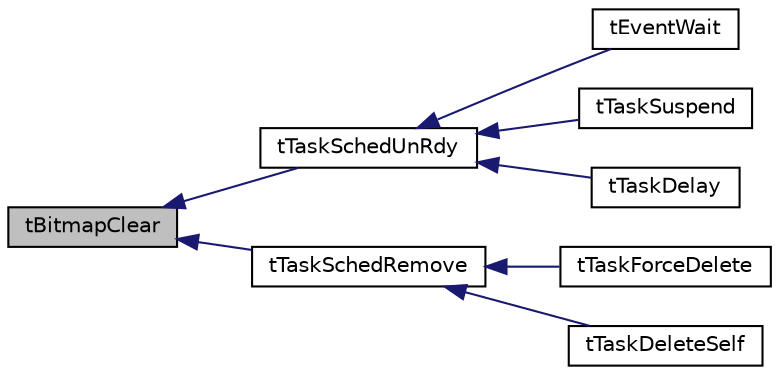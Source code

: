 digraph "tBitmapClear"
{
  edge [fontname="Helvetica",fontsize="10",labelfontname="Helvetica",labelfontsize="10"];
  node [fontname="Helvetica",fontsize="10",shape=record];
  rankdir="LR";
  Node1 [label="tBitmapClear",height=0.2,width=0.4,color="black", fillcolor="grey75", style="filled", fontcolor="black"];
  Node1 -> Node2 [dir="back",color="midnightblue",fontsize="10",style="solid",fontname="Helvetica"];
  Node2 [label="tTaskSchedUnRdy",height=0.2,width=0.4,color="black", fillcolor="white", style="filled",URL="$tiny_o_s_8h.html#a6f3aa47609478099b79d1520a9baf9b3",tooltip="将任务从就绪列表中移除 "];
  Node2 -> Node3 [dir="back",color="midnightblue",fontsize="10",style="solid",fontname="Helvetica"];
  Node3 [label="tEventWait",height=0.2,width=0.4,color="black", fillcolor="white", style="filled",URL="$t_event_8h.html#a0bbda829b0d83072138caad66f98899a"];
  Node2 -> Node4 [dir="back",color="midnightblue",fontsize="10",style="solid",fontname="Helvetica"];
  Node4 [label="tTaskSuspend",height=0.2,width=0.4,color="black", fillcolor="white", style="filled",URL="$t_task_8h.html#a9b1df557da8292af30d6ff42b48e0755"];
  Node2 -> Node5 [dir="back",color="midnightblue",fontsize="10",style="solid",fontname="Helvetica"];
  Node5 [label="tTaskDelay",height=0.2,width=0.4,color="black", fillcolor="white", style="filled",URL="$t_time_8c.html#a7851f5bca32151d048fdf5a76e957673",tooltip="tinyOS的延时实现 "];
  Node1 -> Node6 [dir="back",color="midnightblue",fontsize="10",style="solid",fontname="Helvetica"];
  Node6 [label="tTaskSchedRemove",height=0.2,width=0.4,color="black", fillcolor="white", style="filled",URL="$tiny_o_s_8h.html#ae85f17694aea45697d37b787702822ad",tooltip="将任务从就绪列表中移除 "];
  Node6 -> Node7 [dir="back",color="midnightblue",fontsize="10",style="solid",fontname="Helvetica"];
  Node7 [label="tTaskForceDelete",height=0.2,width=0.4,color="black", fillcolor="white", style="filled",URL="$t_task_8h.html#ad4f55f0276a954401641c0972f0020e3"];
  Node6 -> Node8 [dir="back",color="midnightblue",fontsize="10",style="solid",fontname="Helvetica"];
  Node8 [label="tTaskDeleteSelf",height=0.2,width=0.4,color="black", fillcolor="white", style="filled",URL="$t_task_8h.html#a7e75a9fc2e7d9ca0bf62d519db50de00"];
}
